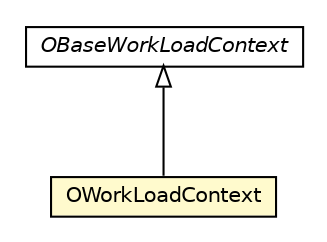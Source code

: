 #!/usr/local/bin/dot
#
# Class diagram 
# Generated by UMLGraph version R5_6-24-gf6e263 (http://www.umlgraph.org/)
#

digraph G {
	edge [fontname="Helvetica",fontsize=10,labelfontname="Helvetica",labelfontsize=10];
	node [fontname="Helvetica",fontsize=10,shape=plaintext];
	nodesep=0.25;
	ranksep=0.5;
	// com.orientechnologies.orient.stresstest.workload.OBaseWorkload.OBaseWorkLoadContext
	c698620 [label=<<table title="com.orientechnologies.orient.stresstest.workload.OBaseWorkload.OBaseWorkLoadContext" border="0" cellborder="1" cellspacing="0" cellpadding="2" port="p" href="./OBaseWorkload.OBaseWorkLoadContext.html">
		<tr><td><table border="0" cellspacing="0" cellpadding="1">
<tr><td align="center" balign="center"><font face="Helvetica-Oblique"> OBaseWorkLoadContext </font></td></tr>
		</table></td></tr>
		</table>>, URL="./OBaseWorkload.OBaseWorkLoadContext.html", fontname="Helvetica", fontcolor="black", fontsize=10.0];
	// com.orientechnologies.orient.stresstest.workload.OBaseDocumentWorkload.OWorkLoadContext
	c698623 [label=<<table title="com.orientechnologies.orient.stresstest.workload.OBaseDocumentWorkload.OWorkLoadContext" border="0" cellborder="1" cellspacing="0" cellpadding="2" port="p" bgcolor="lemonChiffon" href="./OBaseDocumentWorkload.OWorkLoadContext.html">
		<tr><td><table border="0" cellspacing="0" cellpadding="1">
<tr><td align="center" balign="center"> OWorkLoadContext </td></tr>
		</table></td></tr>
		</table>>, URL="./OBaseDocumentWorkload.OWorkLoadContext.html", fontname="Helvetica", fontcolor="black", fontsize=10.0];
	//com.orientechnologies.orient.stresstest.workload.OBaseDocumentWorkload.OWorkLoadContext extends com.orientechnologies.orient.stresstest.workload.OBaseWorkload.OBaseWorkLoadContext
	c698620:p -> c698623:p [dir=back,arrowtail=empty];
}

